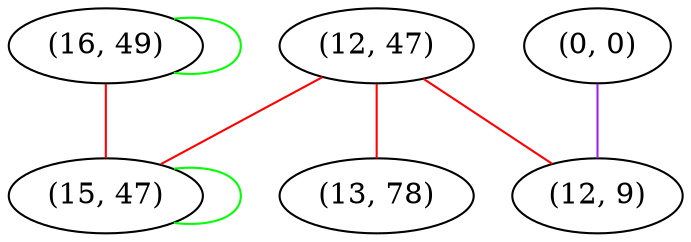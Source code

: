 graph "" {
"(16, 49)";
"(12, 47)";
"(0, 0)";
"(13, 78)";
"(12, 9)";
"(15, 47)";
"(16, 49)" -- "(16, 49)"  [color=green, key=0, weight=2];
"(16, 49)" -- "(15, 47)"  [color=red, key=0, weight=1];
"(12, 47)" -- "(13, 78)"  [color=red, key=0, weight=1];
"(12, 47)" -- "(12, 9)"  [color=red, key=0, weight=1];
"(12, 47)" -- "(15, 47)"  [color=red, key=0, weight=1];
"(0, 0)" -- "(12, 9)"  [color=purple, key=0, weight=4];
"(15, 47)" -- "(15, 47)"  [color=green, key=0, weight=2];
}
